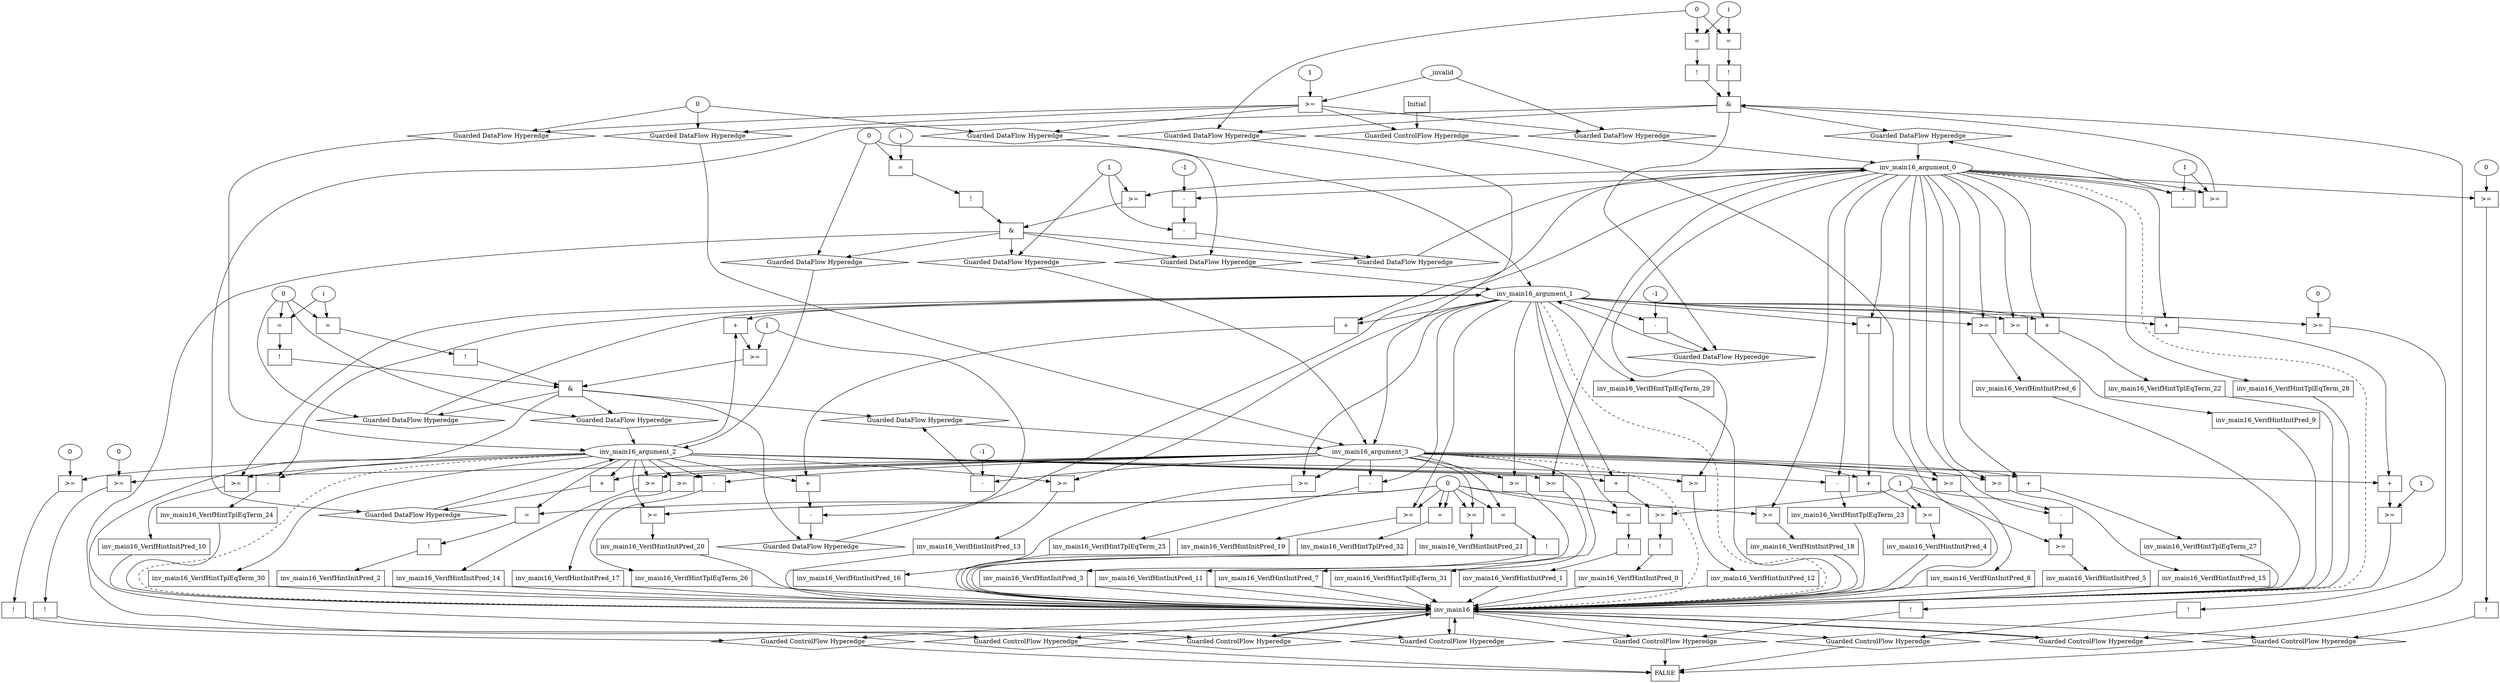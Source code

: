 digraph dag {
inv_main16 [label="inv_main16" shape="rect"];
FALSE [label="FALSE" shape="rect"];
Initial [label="Initial" shape="rect"];
ControlFowHyperEdge_0 [label="Guarded ControlFlow Hyperedge" shape="diamond"];
Initial -> ControlFowHyperEdge_0[label=""]
ControlFowHyperEdge_0 -> inv_main16[label=""]
ControlFowHyperEdge_1 [label="Guarded ControlFlow Hyperedge" shape="diamond"];
inv_main16 -> ControlFowHyperEdge_1[label=""]
ControlFowHyperEdge_1 -> inv_main16[label=""]
ControlFowHyperEdge_2 [label="Guarded ControlFlow Hyperedge" shape="diamond"];
inv_main16 -> ControlFowHyperEdge_2[label=""]
ControlFowHyperEdge_2 -> inv_main16[label=""]
ControlFowHyperEdge_3 [label="Guarded ControlFlow Hyperedge" shape="diamond"];
inv_main16 -> ControlFowHyperEdge_3[label=""]
ControlFowHyperEdge_3 -> inv_main16[label=""]
ControlFowHyperEdge_4 [label="Guarded ControlFlow Hyperedge" shape="diamond"];
inv_main16 -> ControlFowHyperEdge_4[label=""]
ControlFowHyperEdge_4 -> FALSE[label=""]
ControlFowHyperEdge_5 [label="Guarded ControlFlow Hyperedge" shape="diamond"];
inv_main16 -> ControlFowHyperEdge_5[label=""]
ControlFowHyperEdge_5 -> FALSE[label=""]
ControlFowHyperEdge_6 [label="Guarded ControlFlow Hyperedge" shape="diamond"];
inv_main16 -> ControlFowHyperEdge_6[label=""]
ControlFowHyperEdge_6 -> FALSE[label=""]
ControlFowHyperEdge_7 [label="Guarded ControlFlow Hyperedge" shape="diamond"];
inv_main16 -> ControlFowHyperEdge_7[label=""]
ControlFowHyperEdge_7 -> FALSE[label=""]
ControlFowHyperEdge_8 [label="Guarded ControlFlow Hyperedge" shape="diamond"];
inv_main16 -> ControlFowHyperEdge_8[label=""]
ControlFowHyperEdge_8 -> FALSE[label=""]
inv_main16_argument_0 [label="inv_main16_argument_0" shape="oval"];
inv_main16_argument_0 -> inv_main16[label="" style="dashed"]
inv_main16_argument_1 [label="inv_main16_argument_1" shape="oval"];
inv_main16_argument_1 -> inv_main16[label="" style="dashed"]
inv_main16_argument_2 [label="inv_main16_argument_2" shape="oval"];
inv_main16_argument_2 -> inv_main16[label="" style="dashed"]
inv_main16_argument_3 [label="inv_main16_argument_3" shape="oval"];
inv_main16_argument_3 -> inv_main16[label="" style="dashed"]

xxxinv_main16___Initial_0xxxguard_0_node_0 [label=">=" shape="rect"];
xxxinv_main16___Initial_0xxxguard_0_node_2 [label="1"];
xxxinv_main16___Initial_0xxxdataFlow_0_node_0->xxxinv_main16___Initial_0xxxguard_0_node_0
xxxinv_main16___Initial_0xxxguard_0_node_2->xxxinv_main16___Initial_0xxxguard_0_node_0

xxxinv_main16___Initial_0xxxguard_0_node_0->ControlFowHyperEdge_0 [label=""];
xxxinv_main16___Initial_0xxxdataFlow_0_node_0 [label="_invalid"];

xxxinv_main16___Initial_0xxxdataFlow_0_node_0->DataFowHyperEdge_0_inv_main16_argument_0 [label=""];
xxxinv_main16___Initial_0xxxdataFlow1_node_0 [label="0"];

xxxinv_main16___Initial_0xxxdataFlow1_node_0->DataFowHyperEdge_0_inv_main16_argument_1 [label=""];

xxxinv_main16___Initial_0xxxdataFlow1_node_0->DataFowHyperEdge_0_inv_main16_argument_2 [label=""];

xxxinv_main16___Initial_0xxxdataFlow1_node_0->DataFowHyperEdge_0_inv_main16_argument_3 [label=""];
xxxinv_main16___inv_main16_1xxx_and [label="&" shape="rect"];
xxxinv_main16___inv_main16_1xxxguard_0_node_0 [label=">=" shape="rect"];
inv_main16_argument_0->xxxinv_main16___inv_main16_1xxxguard_0_node_0
xxxinv_main16___inv_main16_1xxxdataFlow_0_node_2->xxxinv_main16___inv_main16_1xxxguard_0_node_0

xxxinv_main16___inv_main16_1xxxguard_0_node_0->xxxinv_main16___inv_main16_1xxx_and [label=""];
xxxinv_main16___inv_main16_1xxxguard1_node_0 [label="!" shape="rect"];
xxxinv_main16___inv_main16_1xxxguard1_node_1 [label="=" shape="rect"];
xxxinv_main16___inv_main16_1xxxguard1_node_2 [label="i"];
xxxinv_main16___inv_main16_1xxxguard1_node_1->xxxinv_main16___inv_main16_1xxxguard1_node_0
xxxinv_main16___inv_main16_1xxxguard1_node_2->xxxinv_main16___inv_main16_1xxxguard1_node_1
xxxinv_main16___inv_main16_1xxxdataFlow3_node_0->xxxinv_main16___inv_main16_1xxxguard1_node_1

xxxinv_main16___inv_main16_1xxxguard1_node_0->xxxinv_main16___inv_main16_1xxx_and [label=""];
xxxinv_main16___inv_main16_1xxxguard2_node_0 [label="!" shape="rect"];
xxxinv_main16___inv_main16_1xxxguard2_node_1 [label="=" shape="rect"];
xxxinv_main16___inv_main16_1xxxguard2_node_1->xxxinv_main16___inv_main16_1xxxguard2_node_0
xxxinv_main16___inv_main16_1xxxguard1_node_2->xxxinv_main16___inv_main16_1xxxguard2_node_1
xxxinv_main16___inv_main16_1xxxdataFlow3_node_0->xxxinv_main16___inv_main16_1xxxguard2_node_1

xxxinv_main16___inv_main16_1xxxguard2_node_0->xxxinv_main16___inv_main16_1xxx_and [label=""];
xxxinv_main16___inv_main16_1xxx_and->ControlFowHyperEdge_1 [label=""];
xxxinv_main16___inv_main16_1xxxdataFlow_0_node_0 [label="-" shape="rect"];
xxxinv_main16___inv_main16_1xxxdataFlow_0_node_2 [label="1"];
inv_main16_argument_0->xxxinv_main16___inv_main16_1xxxdataFlow_0_node_0
xxxinv_main16___inv_main16_1xxxdataFlow_0_node_2->xxxinv_main16___inv_main16_1xxxdataFlow_0_node_0

xxxinv_main16___inv_main16_1xxxdataFlow_0_node_0->DataFowHyperEdge_1_inv_main16_argument_0 [label=""];
xxxinv_main16___inv_main16_1xxxdataFlow1_node_0 [label="-" shape="rect"];
xxxinv_main16___inv_main16_1xxxdataFlow1_node_2 [label="-1"];
inv_main16_argument_1->xxxinv_main16___inv_main16_1xxxdataFlow1_node_0
xxxinv_main16___inv_main16_1xxxdataFlow1_node_2->xxxinv_main16___inv_main16_1xxxdataFlow1_node_0

xxxinv_main16___inv_main16_1xxxdataFlow1_node_0->DataFowHyperEdge_1_inv_main16_argument_1 [label=""];
xxxinv_main16___inv_main16_1xxxdataFlow2_node_0 [label="+" shape="rect"];
inv_main16_argument_2->xxxinv_main16___inv_main16_1xxxdataFlow2_node_0
inv_main16_argument_3->xxxinv_main16___inv_main16_1xxxdataFlow2_node_0

xxxinv_main16___inv_main16_1xxxdataFlow2_node_0->DataFowHyperEdge_1_inv_main16_argument_2 [label=""];
xxxinv_main16___inv_main16_1xxxdataFlow3_node_0 [label="0"];

xxxinv_main16___inv_main16_1xxxdataFlow3_node_0->DataFowHyperEdge_1_inv_main16_argument_3 [label=""];
xxxinv_main16___inv_main16_2xxx_and [label="&" shape="rect"];
xxxinv_main16___inv_main16_2xxxguard_0_node_0 [label=">=" shape="rect"];
xxxinv_main16___inv_main16_2xxxguard_0_node_1 [label="+" shape="rect"];
xxxinv_main16___inv_main16_2xxxguard_0_node_1->xxxinv_main16___inv_main16_2xxxguard_0_node_0
xxxinv_main16___inv_main16_2xxxdataFlow_0_node_6->xxxinv_main16___inv_main16_2xxxguard_0_node_0
inv_main16_argument_2->xxxinv_main16___inv_main16_2xxxguard_0_node_1
inv_main16_argument_1->xxxinv_main16___inv_main16_2xxxguard_0_node_1

xxxinv_main16___inv_main16_2xxxguard_0_node_0->xxxinv_main16___inv_main16_2xxx_and [label=""];
xxxinv_main16___inv_main16_2xxxguard1_node_0 [label="!" shape="rect"];
xxxinv_main16___inv_main16_2xxxguard1_node_1 [label="=" shape="rect"];
xxxinv_main16___inv_main16_2xxxguard1_node_2 [label="i"];
xxxinv_main16___inv_main16_2xxxguard1_node_1->xxxinv_main16___inv_main16_2xxxguard1_node_0
xxxinv_main16___inv_main16_2xxxguard1_node_2->xxxinv_main16___inv_main16_2xxxguard1_node_1
xxxinv_main16___inv_main16_2xxxdataFlow1_node_0->xxxinv_main16___inv_main16_2xxxguard1_node_1

xxxinv_main16___inv_main16_2xxxguard1_node_0->xxxinv_main16___inv_main16_2xxx_and [label=""];
xxxinv_main16___inv_main16_2xxxguard2_node_0 [label="!" shape="rect"];
xxxinv_main16___inv_main16_2xxxguard2_node_1 [label="=" shape="rect"];
xxxinv_main16___inv_main16_2xxxguard2_node_1->xxxinv_main16___inv_main16_2xxxguard2_node_0
xxxinv_main16___inv_main16_2xxxguard1_node_2->xxxinv_main16___inv_main16_2xxxguard2_node_1
xxxinv_main16___inv_main16_2xxxdataFlow1_node_0->xxxinv_main16___inv_main16_2xxxguard2_node_1

xxxinv_main16___inv_main16_2xxxguard2_node_0->xxxinv_main16___inv_main16_2xxx_and [label=""];
xxxinv_main16___inv_main16_2xxx_and->ControlFowHyperEdge_2 [label=""];
xxxinv_main16___inv_main16_2xxxdataFlow_0_node_0 [label="-" shape="rect"];
xxxinv_main16___inv_main16_2xxxdataFlow_0_node_1 [label="+" shape="rect"];
xxxinv_main16___inv_main16_2xxxdataFlow_0_node_2 [label="+" shape="rect"];
xxxinv_main16___inv_main16_2xxxdataFlow_0_node_6 [label="1"];
xxxinv_main16___inv_main16_2xxxdataFlow_0_node_1->xxxinv_main16___inv_main16_2xxxdataFlow_0_node_0
xxxinv_main16___inv_main16_2xxxdataFlow_0_node_6->xxxinv_main16___inv_main16_2xxxdataFlow_0_node_0
xxxinv_main16___inv_main16_2xxxdataFlow_0_node_2->xxxinv_main16___inv_main16_2xxxdataFlow_0_node_1
inv_main16_argument_2->xxxinv_main16___inv_main16_2xxxdataFlow_0_node_1
inv_main16_argument_0->xxxinv_main16___inv_main16_2xxxdataFlow_0_node_2
inv_main16_argument_1->xxxinv_main16___inv_main16_2xxxdataFlow_0_node_2

xxxinv_main16___inv_main16_2xxxdataFlow_0_node_0->DataFowHyperEdge_2_inv_main16_argument_0 [label=""];
xxxinv_main16___inv_main16_2xxxdataFlow1_node_0 [label="0"];

xxxinv_main16___inv_main16_2xxxdataFlow1_node_0->DataFowHyperEdge_2_inv_main16_argument_1 [label=""];

xxxinv_main16___inv_main16_2xxxdataFlow1_node_0->DataFowHyperEdge_2_inv_main16_argument_2 [label=""];
xxxinv_main16___inv_main16_2xxxdataFlow3_node_0 [label="-" shape="rect"];
xxxinv_main16___inv_main16_2xxxdataFlow3_node_2 [label="-1"];
inv_main16_argument_3->xxxinv_main16___inv_main16_2xxxdataFlow3_node_0
xxxinv_main16___inv_main16_2xxxdataFlow3_node_2->xxxinv_main16___inv_main16_2xxxdataFlow3_node_0

xxxinv_main16___inv_main16_2xxxdataFlow3_node_0->DataFowHyperEdge_2_inv_main16_argument_3 [label=""];
xxxinv_main16___inv_main16_3xxx_and [label="&" shape="rect"];
xxxinv_main16___inv_main16_3xxxguard_0_node_0 [label=">=" shape="rect"];
inv_main16_argument_0->xxxinv_main16___inv_main16_3xxxguard_0_node_0
xxxinv_main16___inv_main16_3xxxdataFlow_0_node_4->xxxinv_main16___inv_main16_3xxxguard_0_node_0

xxxinv_main16___inv_main16_3xxxguard_0_node_0->xxxinv_main16___inv_main16_3xxx_and [label=""];
xxxinv_main16___inv_main16_3xxxguard1_node_0 [label="!" shape="rect"];
xxxinv_main16___inv_main16_3xxxguard1_node_1 [label="=" shape="rect"];
xxxinv_main16___inv_main16_3xxxguard1_node_2 [label="i"];
xxxinv_main16___inv_main16_3xxxguard1_node_1->xxxinv_main16___inv_main16_3xxxguard1_node_0
xxxinv_main16___inv_main16_3xxxguard1_node_2->xxxinv_main16___inv_main16_3xxxguard1_node_1
xxxinv_main16___inv_main16_3xxxdataFlow1_node_0->xxxinv_main16___inv_main16_3xxxguard1_node_1

xxxinv_main16___inv_main16_3xxxguard1_node_0->xxxinv_main16___inv_main16_3xxx_and [label=""];
xxxinv_main16___inv_main16_3xxx_and->ControlFowHyperEdge_3 [label=""];
xxxinv_main16___inv_main16_3xxxdataFlow_0_node_0 [label="-" shape="rect"];
xxxinv_main16___inv_main16_3xxxdataFlow_0_node_1 [label="-" shape="rect"];
xxxinv_main16___inv_main16_3xxxdataFlow_0_node_3 [label="-1"];
xxxinv_main16___inv_main16_3xxxdataFlow_0_node_4 [label="1"];
xxxinv_main16___inv_main16_3xxxdataFlow_0_node_1->xxxinv_main16___inv_main16_3xxxdataFlow_0_node_0
xxxinv_main16___inv_main16_3xxxdataFlow_0_node_4->xxxinv_main16___inv_main16_3xxxdataFlow_0_node_0
inv_main16_argument_0->xxxinv_main16___inv_main16_3xxxdataFlow_0_node_1
xxxinv_main16___inv_main16_3xxxdataFlow_0_node_3->xxxinv_main16___inv_main16_3xxxdataFlow_0_node_1

xxxinv_main16___inv_main16_3xxxdataFlow_0_node_0->DataFowHyperEdge_3_inv_main16_argument_0 [label=""];
xxxinv_main16___inv_main16_3xxxdataFlow1_node_0 [label="0"];

xxxinv_main16___inv_main16_3xxxdataFlow1_node_0->DataFowHyperEdge_3_inv_main16_argument_1 [label=""];

xxxinv_main16___inv_main16_3xxxdataFlow1_node_0->DataFowHyperEdge_3_inv_main16_argument_2 [label=""];

xxxinv_main16___inv_main16_3xxxdataFlow_0_node_4->DataFowHyperEdge_3_inv_main16_argument_3 [label=""];
xxxFALSE___inv_main16_4xxxguard_0_node_0 [label="!" shape="rect"];
xxxFALSE___inv_main16_4xxxguard_0_node_1 [label=">=" shape="rect"];
xxxFALSE___inv_main16_4xxxguard_0_node_3 [label="0"];
xxxFALSE___inv_main16_4xxxguard_0_node_1->xxxFALSE___inv_main16_4xxxguard_0_node_0
inv_main16_argument_3->xxxFALSE___inv_main16_4xxxguard_0_node_1
xxxFALSE___inv_main16_4xxxguard_0_node_3->xxxFALSE___inv_main16_4xxxguard_0_node_1

xxxFALSE___inv_main16_4xxxguard_0_node_0->ControlFowHyperEdge_4 [label=""];
xxxFALSE___inv_main16_5xxxguard_0_node_0 [label="!" shape="rect"];
xxxFALSE___inv_main16_5xxxguard_0_node_1 [label=">=" shape="rect"];
xxxFALSE___inv_main16_5xxxguard_0_node_3 [label="0"];
xxxFALSE___inv_main16_5xxxguard_0_node_1->xxxFALSE___inv_main16_5xxxguard_0_node_0
inv_main16_argument_2->xxxFALSE___inv_main16_5xxxguard_0_node_1
xxxFALSE___inv_main16_5xxxguard_0_node_3->xxxFALSE___inv_main16_5xxxguard_0_node_1

xxxFALSE___inv_main16_5xxxguard_0_node_0->ControlFowHyperEdge_5 [label=""];
xxxFALSE___inv_main16_6xxxguard_0_node_0 [label="!" shape="rect"];
xxxFALSE___inv_main16_6xxxguard_0_node_1 [label=">=" shape="rect"];
xxxFALSE___inv_main16_6xxxguard_0_node_3 [label="0"];
xxxFALSE___inv_main16_6xxxguard_0_node_1->xxxFALSE___inv_main16_6xxxguard_0_node_0
inv_main16_argument_1->xxxFALSE___inv_main16_6xxxguard_0_node_1
xxxFALSE___inv_main16_6xxxguard_0_node_3->xxxFALSE___inv_main16_6xxxguard_0_node_1

xxxFALSE___inv_main16_6xxxguard_0_node_0->ControlFowHyperEdge_6 [label=""];
xxxFALSE___inv_main16_7xxxguard_0_node_0 [label="!" shape="rect"];
xxxFALSE___inv_main16_7xxxguard_0_node_1 [label=">=" shape="rect"];
xxxFALSE___inv_main16_7xxxguard_0_node_3 [label="0"];
xxxFALSE___inv_main16_7xxxguard_0_node_1->xxxFALSE___inv_main16_7xxxguard_0_node_0
inv_main16_argument_0->xxxFALSE___inv_main16_7xxxguard_0_node_1
xxxFALSE___inv_main16_7xxxguard_0_node_3->xxxFALSE___inv_main16_7xxxguard_0_node_1

xxxFALSE___inv_main16_7xxxguard_0_node_0->ControlFowHyperEdge_7 [label=""];
xxxFALSE___inv_main16_8xxxguard_0_node_0 [label="!" shape="rect"];
xxxFALSE___inv_main16_8xxxguard_0_node_1 [label=">=" shape="rect"];
xxxFALSE___inv_main16_8xxxguard_0_node_2 [label="+" shape="rect"];
xxxFALSE___inv_main16_8xxxguard_0_node_3 [label="+" shape="rect"];
xxxFALSE___inv_main16_8xxxguard_0_node_7 [label="1"];
xxxFALSE___inv_main16_8xxxguard_0_node_1->xxxFALSE___inv_main16_8xxxguard_0_node_0
xxxFALSE___inv_main16_8xxxguard_0_node_2->xxxFALSE___inv_main16_8xxxguard_0_node_1
xxxFALSE___inv_main16_8xxxguard_0_node_7->xxxFALSE___inv_main16_8xxxguard_0_node_1
xxxFALSE___inv_main16_8xxxguard_0_node_3->xxxFALSE___inv_main16_8xxxguard_0_node_2
inv_main16_argument_3->xxxFALSE___inv_main16_8xxxguard_0_node_2
inv_main16_argument_0->xxxFALSE___inv_main16_8xxxguard_0_node_3
inv_main16_argument_1->xxxFALSE___inv_main16_8xxxguard_0_node_3

xxxFALSE___inv_main16_8xxxguard_0_node_0->ControlFowHyperEdge_8 [label=""];
DataFowHyperEdge_0_inv_main16_argument_0 [label="Guarded DataFlow Hyperedge" shape="diamond"];
DataFowHyperEdge_0_inv_main16_argument_0 -> inv_main16_argument_0[label=""]
xxxinv_main16___Initial_0xxxguard_0_node_0 -> DataFowHyperEdge_0_inv_main16_argument_0[label=""]
DataFowHyperEdge_0_inv_main16_argument_1 [label="Guarded DataFlow Hyperedge" shape="diamond"];
DataFowHyperEdge_0_inv_main16_argument_1 -> inv_main16_argument_1[label=""]
xxxinv_main16___Initial_0xxxguard_0_node_0 -> DataFowHyperEdge_0_inv_main16_argument_1[label=""]
DataFowHyperEdge_0_inv_main16_argument_2 [label="Guarded DataFlow Hyperedge" shape="diamond"];
DataFowHyperEdge_0_inv_main16_argument_2 -> inv_main16_argument_2[label=""]
xxxinv_main16___Initial_0xxxguard_0_node_0 -> DataFowHyperEdge_0_inv_main16_argument_2[label=""]
DataFowHyperEdge_0_inv_main16_argument_3 [label="Guarded DataFlow Hyperedge" shape="diamond"];
DataFowHyperEdge_0_inv_main16_argument_3 -> inv_main16_argument_3[label=""]
xxxinv_main16___Initial_0xxxguard_0_node_0 -> DataFowHyperEdge_0_inv_main16_argument_3[label=""]
DataFowHyperEdge_1_inv_main16_argument_0 [label="Guarded DataFlow Hyperedge" shape="diamond"];
DataFowHyperEdge_1_inv_main16_argument_0 -> inv_main16_argument_0[label=""]
xxxinv_main16___inv_main16_1xxx_and -> DataFowHyperEdge_1_inv_main16_argument_0[label=""]
DataFowHyperEdge_1_inv_main16_argument_1 [label="Guarded DataFlow Hyperedge" shape="diamond"];
DataFowHyperEdge_1_inv_main16_argument_1 -> inv_main16_argument_1[label=""]
xxxinv_main16___inv_main16_1xxx_and -> DataFowHyperEdge_1_inv_main16_argument_1[label=""]
DataFowHyperEdge_1_inv_main16_argument_2 [label="Guarded DataFlow Hyperedge" shape="diamond"];
DataFowHyperEdge_1_inv_main16_argument_2 -> inv_main16_argument_2[label=""]
xxxinv_main16___inv_main16_1xxx_and -> DataFowHyperEdge_1_inv_main16_argument_2[label=""]
DataFowHyperEdge_1_inv_main16_argument_3 [label="Guarded DataFlow Hyperedge" shape="diamond"];
DataFowHyperEdge_1_inv_main16_argument_3 -> inv_main16_argument_3[label=""]
xxxinv_main16___inv_main16_1xxx_and -> DataFowHyperEdge_1_inv_main16_argument_3[label=""]
DataFowHyperEdge_2_inv_main16_argument_0 [label="Guarded DataFlow Hyperedge" shape="diamond"];
DataFowHyperEdge_2_inv_main16_argument_0 -> inv_main16_argument_0[label=""]
xxxinv_main16___inv_main16_2xxx_and -> DataFowHyperEdge_2_inv_main16_argument_0[label=""]
DataFowHyperEdge_2_inv_main16_argument_1 [label="Guarded DataFlow Hyperedge" shape="diamond"];
DataFowHyperEdge_2_inv_main16_argument_1 -> inv_main16_argument_1[label=""]
xxxinv_main16___inv_main16_2xxx_and -> DataFowHyperEdge_2_inv_main16_argument_1[label=""]
DataFowHyperEdge_2_inv_main16_argument_2 [label="Guarded DataFlow Hyperedge" shape="diamond"];
DataFowHyperEdge_2_inv_main16_argument_2 -> inv_main16_argument_2[label=""]
xxxinv_main16___inv_main16_2xxx_and -> DataFowHyperEdge_2_inv_main16_argument_2[label=""]
DataFowHyperEdge_2_inv_main16_argument_3 [label="Guarded DataFlow Hyperedge" shape="diamond"];
DataFowHyperEdge_2_inv_main16_argument_3 -> inv_main16_argument_3[label=""]
xxxinv_main16___inv_main16_2xxx_and -> DataFowHyperEdge_2_inv_main16_argument_3[label=""]
DataFowHyperEdge_3_inv_main16_argument_0 [label="Guarded DataFlow Hyperedge" shape="diamond"];
DataFowHyperEdge_3_inv_main16_argument_0 -> inv_main16_argument_0[label=""]
xxxinv_main16___inv_main16_3xxx_and -> DataFowHyperEdge_3_inv_main16_argument_0[label=""]
DataFowHyperEdge_3_inv_main16_argument_1 [label="Guarded DataFlow Hyperedge" shape="diamond"];
DataFowHyperEdge_3_inv_main16_argument_1 -> inv_main16_argument_1[label=""]
xxxinv_main16___inv_main16_3xxx_and -> DataFowHyperEdge_3_inv_main16_argument_1[label=""]
DataFowHyperEdge_3_inv_main16_argument_2 [label="Guarded DataFlow Hyperedge" shape="diamond"];
DataFowHyperEdge_3_inv_main16_argument_2 -> inv_main16_argument_2[label=""]
xxxinv_main16___inv_main16_3xxx_and -> DataFowHyperEdge_3_inv_main16_argument_2[label=""]
DataFowHyperEdge_3_inv_main16_argument_3 [label="Guarded DataFlow Hyperedge" shape="diamond"];
DataFowHyperEdge_3_inv_main16_argument_3 -> inv_main16_argument_3[label=""]
xxxinv_main16___inv_main16_3xxx_and -> DataFowHyperEdge_3_inv_main16_argument_3[label=""]




inv_main16_VerifHintInitPred_0 [label="inv_main16_VerifHintInitPred_0" shape="rect"];
inv_main16predicate_0_node_0 -> inv_main16_VerifHintInitPred_0[label="" ];
inv_main16_VerifHintInitPred_0 -> inv_main16[label="" ];
inv_main16predicate_0_node_0 [label="!" shape="rect"];
inv_main16predicate_0_node_1 [label=">=" shape="rect"];
inv_main16predicate_0_node_2 [label="+" shape="rect"];
inv_main16_argument_2 [label="inv_main16_argument_2"];
inv_main16_argument_1 [label="inv_main16_argument_1"];
inv_main16predicate_0_node_5 [label="1"];
inv_main16predicate_0_node_1->inv_main16predicate_0_node_0
inv_main16predicate_0_node_2->inv_main16predicate_0_node_1
inv_main16predicate_0_node_5->inv_main16predicate_0_node_1
inv_main16_argument_1->inv_main16predicate_0_node_2
inv_main16_argument_2->inv_main16predicate_0_node_2

inv_main16_VerifHintInitPred_1 [label="inv_main16_VerifHintInitPred_1" shape="rect"];
inv_main16predicate_1_node_0 -> inv_main16_VerifHintInitPred_1[label="" ];
inv_main16_VerifHintInitPred_1 -> inv_main16[label="" ];
inv_main16predicate_1_node_0 [label="!" shape="rect"];
inv_main16predicate_1_node_1 [label="=" shape="rect"];
inv_main16_argument_1 [label="inv_main16_argument_1"];
inv_main16predicate_1_node_3 [label="0"];
inv_main16predicate_1_node_1->inv_main16predicate_1_node_0
inv_main16predicate_1_node_3->inv_main16predicate_1_node_1
inv_main16_argument_1->inv_main16predicate_1_node_1

inv_main16_VerifHintInitPred_2 [label="inv_main16_VerifHintInitPred_2" shape="rect"];
inv_main16predicate_2_node_0 -> inv_main16_VerifHintInitPred_2[label="" ];
inv_main16_VerifHintInitPred_2 -> inv_main16[label="" ];
inv_main16predicate_2_node_0 [label="!" shape="rect"];
inv_main16predicate_2_node_1 [label="=" shape="rect"];
inv_main16_argument_2 [label="inv_main16_argument_2"];
inv_main16predicate_2_node_1->inv_main16predicate_2_node_0
inv_main16predicate_1_node_3->inv_main16predicate_2_node_1
inv_main16_argument_2->inv_main16predicate_2_node_1

inv_main16_VerifHintInitPred_3 [label="inv_main16_VerifHintInitPred_3" shape="rect"];
inv_main16predicate_3_node_0 -> inv_main16_VerifHintInitPred_3[label="" ];
inv_main16_VerifHintInitPred_3 -> inv_main16[label="" ];
inv_main16predicate_3_node_0 [label="!" shape="rect"];
inv_main16predicate_3_node_1 [label="=" shape="rect"];
inv_main16_argument_3 [label="inv_main16_argument_3"];
inv_main16predicate_3_node_1->inv_main16predicate_3_node_0
inv_main16predicate_1_node_3->inv_main16predicate_3_node_1
inv_main16_argument_3->inv_main16predicate_3_node_1

inv_main16_VerifHintInitPred_4 [label="inv_main16_VerifHintInitPred_4" shape="rect"];
inv_main16predicate_4_node_0 -> inv_main16_VerifHintInitPred_4[label="" ];
inv_main16_VerifHintInitPred_4 -> inv_main16[label="" ];
inv_main16predicate_4_node_0 [label=">=" shape="rect"];
inv_main16predicate_4_node_1 [label="+" shape="rect"];
inv_main16predicate_4_node_2 [label="+" shape="rect"];
inv_main16_argument_0 [label="inv_main16_argument_0"];
inv_main16_argument_1 [label="inv_main16_argument_1"];
inv_main16_argument_3 [label="inv_main16_argument_3"];
inv_main16predicate_4_node_1->inv_main16predicate_4_node_0
inv_main16predicate_0_node_5->inv_main16predicate_4_node_0
inv_main16predicate_4_node_2->inv_main16predicate_4_node_1
inv_main16_argument_3->inv_main16predicate_4_node_1
inv_main16_argument_1->inv_main16predicate_4_node_2
inv_main16_argument_0->inv_main16predicate_4_node_2

inv_main16_VerifHintInitPred_5 [label="inv_main16_VerifHintInitPred_5" shape="rect"];
inv_main16predicate_5_node_0 -> inv_main16_VerifHintInitPred_5[label="" ];
inv_main16_VerifHintInitPred_5 -> inv_main16[label="" ];
inv_main16predicate_5_node_0 [label=">=" shape="rect"];
inv_main16predicate_5_node_1 [label="-" shape="rect"];
inv_main16_argument_0 [label="inv_main16_argument_0"];
inv_main16predicate_5_node_1->inv_main16predicate_5_node_0
inv_main16predicate_0_node_5->inv_main16predicate_5_node_0
inv_main16predicate_0_node_5->inv_main16predicate_5_node_1
inv_main16_argument_0->inv_main16predicate_5_node_1

inv_main16_VerifHintInitPred_6 [label="inv_main16_VerifHintInitPred_6" shape="rect"];
inv_main16predicate_6_node_0 -> inv_main16_VerifHintInitPred_6[label="" ];
inv_main16_VerifHintInitPred_6 -> inv_main16[label="" ];
inv_main16predicate_6_node_0 [label=">=" shape="rect"];
inv_main16_argument_0 [label="inv_main16_argument_0"];
inv_main16_argument_1 [label="inv_main16_argument_1"];
inv_main16_argument_1->inv_main16predicate_6_node_0
inv_main16_argument_0->inv_main16predicate_6_node_0

inv_main16_VerifHintInitPred_7 [label="inv_main16_VerifHintInitPred_7" shape="rect"];
inv_main16predicate_7_node_0 -> inv_main16_VerifHintInitPred_7[label="" ];
inv_main16_VerifHintInitPred_7 -> inv_main16[label="" ];
inv_main16predicate_7_node_0 [label=">=" shape="rect"];
inv_main16_argument_0 [label="inv_main16_argument_0"];
inv_main16_argument_2 [label="inv_main16_argument_2"];
inv_main16_argument_2->inv_main16predicate_7_node_0
inv_main16_argument_0->inv_main16predicate_7_node_0

inv_main16_VerifHintInitPred_8 [label="inv_main16_VerifHintInitPred_8" shape="rect"];
inv_main16predicate_8_node_0 -> inv_main16_VerifHintInitPred_8[label="" ];
inv_main16_VerifHintInitPred_8 -> inv_main16[label="" ];
inv_main16predicate_8_node_0 [label=">=" shape="rect"];
inv_main16_argument_0 [label="inv_main16_argument_0"];
inv_main16_argument_3 [label="inv_main16_argument_3"];
inv_main16_argument_3->inv_main16predicate_8_node_0
inv_main16_argument_0->inv_main16predicate_8_node_0

inv_main16_VerifHintInitPred_9 [label="inv_main16_VerifHintInitPred_9" shape="rect"];
inv_main16predicate_9_node_0 -> inv_main16_VerifHintInitPred_9[label="" ];
inv_main16_VerifHintInitPred_9 -> inv_main16[label="" ];
inv_main16predicate_9_node_0 [label=">=" shape="rect"];
inv_main16_argument_1 [label="inv_main16_argument_1"];
inv_main16_argument_0 [label="inv_main16_argument_0"];
inv_main16_argument_0->inv_main16predicate_9_node_0
inv_main16_argument_1->inv_main16predicate_9_node_0

inv_main16_VerifHintInitPred_10 [label="inv_main16_VerifHintInitPred_10" shape="rect"];
inv_main16predicate_10_node_0 -> inv_main16_VerifHintInitPred_10[label="" ];
inv_main16_VerifHintInitPred_10 -> inv_main16[label="" ];
inv_main16predicate_10_node_0 [label=">=" shape="rect"];
inv_main16_argument_1 [label="inv_main16_argument_1"];
inv_main16_argument_2 [label="inv_main16_argument_2"];
inv_main16_argument_2->inv_main16predicate_10_node_0
inv_main16_argument_1->inv_main16predicate_10_node_0

inv_main16_VerifHintInitPred_11 [label="inv_main16_VerifHintInitPred_11" shape="rect"];
inv_main16predicate_11_node_0 -> inv_main16_VerifHintInitPred_11[label="" ];
inv_main16_VerifHintInitPred_11 -> inv_main16[label="" ];
inv_main16predicate_11_node_0 [label=">=" shape="rect"];
inv_main16_argument_1 [label="inv_main16_argument_1"];
inv_main16_argument_3 [label="inv_main16_argument_3"];
inv_main16_argument_3->inv_main16predicate_11_node_0
inv_main16_argument_1->inv_main16predicate_11_node_0

inv_main16_VerifHintInitPred_12 [label="inv_main16_VerifHintInitPred_12" shape="rect"];
inv_main16predicate_12_node_0 -> inv_main16_VerifHintInitPred_12[label="" ];
inv_main16_VerifHintInitPred_12 -> inv_main16[label="" ];
inv_main16predicate_12_node_0 [label=">=" shape="rect"];
inv_main16_argument_2 [label="inv_main16_argument_2"];
inv_main16_argument_0 [label="inv_main16_argument_0"];
inv_main16_argument_0->inv_main16predicate_12_node_0
inv_main16_argument_2->inv_main16predicate_12_node_0

inv_main16_VerifHintInitPred_13 [label="inv_main16_VerifHintInitPred_13" shape="rect"];
inv_main16predicate_13_node_0 -> inv_main16_VerifHintInitPred_13[label="" ];
inv_main16_VerifHintInitPred_13 -> inv_main16[label="" ];
inv_main16predicate_13_node_0 [label=">=" shape="rect"];
inv_main16_argument_2 [label="inv_main16_argument_2"];
inv_main16_argument_1 [label="inv_main16_argument_1"];
inv_main16_argument_1->inv_main16predicate_13_node_0
inv_main16_argument_2->inv_main16predicate_13_node_0

inv_main16_VerifHintInitPred_14 [label="inv_main16_VerifHintInitPred_14" shape="rect"];
inv_main16predicate_14_node_0 -> inv_main16_VerifHintInitPred_14[label="" ];
inv_main16_VerifHintInitPred_14 -> inv_main16[label="" ];
inv_main16predicate_14_node_0 [label=">=" shape="rect"];
inv_main16_argument_2 [label="inv_main16_argument_2"];
inv_main16_argument_3 [label="inv_main16_argument_3"];
inv_main16_argument_3->inv_main16predicate_14_node_0
inv_main16_argument_2->inv_main16predicate_14_node_0

inv_main16_VerifHintInitPred_15 [label="inv_main16_VerifHintInitPred_15" shape="rect"];
inv_main16predicate_15_node_0 -> inv_main16_VerifHintInitPred_15[label="" ];
inv_main16_VerifHintInitPred_15 -> inv_main16[label="" ];
inv_main16predicate_15_node_0 [label=">=" shape="rect"];
inv_main16_argument_3 [label="inv_main16_argument_3"];
inv_main16_argument_0 [label="inv_main16_argument_0"];
inv_main16_argument_0->inv_main16predicate_15_node_0
inv_main16_argument_3->inv_main16predicate_15_node_0

inv_main16_VerifHintInitPred_16 [label="inv_main16_VerifHintInitPred_16" shape="rect"];
inv_main16predicate_16_node_0 -> inv_main16_VerifHintInitPred_16[label="" ];
inv_main16_VerifHintInitPred_16 -> inv_main16[label="" ];
inv_main16predicate_16_node_0 [label=">=" shape="rect"];
inv_main16_argument_3 [label="inv_main16_argument_3"];
inv_main16_argument_1 [label="inv_main16_argument_1"];
inv_main16_argument_1->inv_main16predicate_16_node_0
inv_main16_argument_3->inv_main16predicate_16_node_0

inv_main16_VerifHintInitPred_17 [label="inv_main16_VerifHintInitPred_17" shape="rect"];
inv_main16predicate_17_node_0 -> inv_main16_VerifHintInitPred_17[label="" ];
inv_main16_VerifHintInitPred_17 -> inv_main16[label="" ];
inv_main16predicate_17_node_0 [label=">=" shape="rect"];
inv_main16_argument_3 [label="inv_main16_argument_3"];
inv_main16_argument_2 [label="inv_main16_argument_2"];
inv_main16_argument_2->inv_main16predicate_17_node_0
inv_main16_argument_3->inv_main16predicate_17_node_0

inv_main16_VerifHintInitPred_18 [label="inv_main16_VerifHintInitPred_18" shape="rect"];
inv_main16predicate_18_node_0 -> inv_main16_VerifHintInitPred_18[label="" ];
inv_main16_VerifHintInitPred_18 -> inv_main16[label="" ];
inv_main16predicate_18_node_0 [label=">=" shape="rect"];
inv_main16_argument_0 [label="inv_main16_argument_0"];
inv_main16predicate_1_node_3->inv_main16predicate_18_node_0
inv_main16_argument_0->inv_main16predicate_18_node_0

inv_main16_VerifHintInitPred_19 [label="inv_main16_VerifHintInitPred_19" shape="rect"];
inv_main16predicate_19_node_0 -> inv_main16_VerifHintInitPred_19[label="" ];
inv_main16_VerifHintInitPred_19 -> inv_main16[label="" ];
inv_main16predicate_19_node_0 [label=">=" shape="rect"];
inv_main16_argument_1 [label="inv_main16_argument_1"];
inv_main16predicate_1_node_3->inv_main16predicate_19_node_0
inv_main16_argument_1->inv_main16predicate_19_node_0

inv_main16_VerifHintInitPred_20 [label="inv_main16_VerifHintInitPred_20" shape="rect"];
inv_main16predicate_20_node_0 -> inv_main16_VerifHintInitPred_20[label="" ];
inv_main16_VerifHintInitPred_20 -> inv_main16[label="" ];
inv_main16predicate_20_node_0 [label=">=" shape="rect"];
inv_main16_argument_2 [label="inv_main16_argument_2"];
inv_main16predicate_1_node_3->inv_main16predicate_20_node_0
inv_main16_argument_2->inv_main16predicate_20_node_0

inv_main16_VerifHintInitPred_21 [label="inv_main16_VerifHintInitPred_21" shape="rect"];
inv_main16predicate_21_node_0 -> inv_main16_VerifHintInitPred_21[label="" ];
inv_main16_VerifHintInitPred_21 -> inv_main16[label="" ];
inv_main16predicate_21_node_0 [label=">=" shape="rect"];
inv_main16_argument_3 [label="inv_main16_argument_3"];
inv_main16predicate_1_node_3->inv_main16predicate_21_node_0
inv_main16_argument_3->inv_main16predicate_21_node_0

inv_main16_VerifHintTplEqTerm_22 [label="inv_main16_VerifHintTplEqTerm_22" shape="rect"];
inv_main16predicate_22_node_0 -> inv_main16_VerifHintTplEqTerm_22[label="" ];
inv_main16_VerifHintTplEqTerm_22 -> inv_main16[label="" ];
inv_main16predicate_22_node_0 [label="+" shape="rect"];
inv_main16_argument_1 [label="inv_main16_argument_1"];
inv_main16_argument_0 [label="inv_main16_argument_0"];
inv_main16_argument_0->inv_main16predicate_22_node_0
inv_main16_argument_1->inv_main16predicate_22_node_0

inv_main16_VerifHintTplEqTerm_23 [label="inv_main16_VerifHintTplEqTerm_23" shape="rect"];
inv_main16predicate_23_node_0 -> inv_main16_VerifHintTplEqTerm_23[label="" ];
inv_main16_VerifHintTplEqTerm_23 -> inv_main16[label="" ];
inv_main16predicate_23_node_0 [label="-" shape="rect"];
inv_main16_argument_2 [label="inv_main16_argument_2"];
inv_main16_argument_0 [label="inv_main16_argument_0"];
inv_main16_argument_0->inv_main16predicate_23_node_0
inv_main16_argument_2->inv_main16predicate_23_node_0

inv_main16_VerifHintTplEqTerm_24 [label="inv_main16_VerifHintTplEqTerm_24" shape="rect"];
inv_main16predicate_24_node_0 -> inv_main16_VerifHintTplEqTerm_24[label="" ];
inv_main16_VerifHintTplEqTerm_24 -> inv_main16[label="" ];
inv_main16predicate_24_node_0 [label="-" shape="rect"];
inv_main16_argument_2 [label="inv_main16_argument_2"];
inv_main16_argument_1 [label="inv_main16_argument_1"];
inv_main16_argument_1->inv_main16predicate_24_node_0
inv_main16_argument_2->inv_main16predicate_24_node_0

inv_main16_VerifHintTplEqTerm_25 [label="inv_main16_VerifHintTplEqTerm_25" shape="rect"];
inv_main16predicate_25_node_0 -> inv_main16_VerifHintTplEqTerm_25[label="" ];
inv_main16_VerifHintTplEqTerm_25 -> inv_main16[label="" ];
inv_main16predicate_25_node_0 [label="-" shape="rect"];
inv_main16_argument_3 [label="inv_main16_argument_3"];
inv_main16_argument_1 [label="inv_main16_argument_1"];
inv_main16_argument_1->inv_main16predicate_25_node_0
inv_main16_argument_3->inv_main16predicate_25_node_0

inv_main16_VerifHintTplEqTerm_26 [label="inv_main16_VerifHintTplEqTerm_26" shape="rect"];
inv_main16predicate_26_node_0 -> inv_main16_VerifHintTplEqTerm_26[label="" ];
inv_main16_VerifHintTplEqTerm_26 -> inv_main16[label="" ];
inv_main16predicate_26_node_0 [label="-" shape="rect"];
inv_main16_argument_3 [label="inv_main16_argument_3"];
inv_main16_argument_2 [label="inv_main16_argument_2"];
inv_main16_argument_2->inv_main16predicate_26_node_0
inv_main16_argument_3->inv_main16predicate_26_node_0

inv_main16_VerifHintTplEqTerm_27 [label="inv_main16_VerifHintTplEqTerm_27" shape="rect"];
inv_main16predicate_27_node_0 -> inv_main16_VerifHintTplEqTerm_27[label="" ];
inv_main16_VerifHintTplEqTerm_27 -> inv_main16[label="" ];
inv_main16predicate_27_node_0 [label="+" shape="rect"];
inv_main16_argument_3 [label="inv_main16_argument_3"];
inv_main16_argument_0 [label="inv_main16_argument_0"];
inv_main16_argument_0->inv_main16predicate_27_node_0
inv_main16_argument_3->inv_main16predicate_27_node_0

inv_main16_VerifHintTplEqTerm_28 [label="inv_main16_VerifHintTplEqTerm_28" shape="rect"];
inv_main16_argument_0 -> inv_main16_VerifHintTplEqTerm_28[label="" ];
inv_main16_VerifHintTplEqTerm_28 -> inv_main16[label="" ];
inv_main16_argument_0 [label="inv_main16_argument_0"];

inv_main16_VerifHintTplEqTerm_29 [label="inv_main16_VerifHintTplEqTerm_29" shape="rect"];
inv_main16_argument_1 -> inv_main16_VerifHintTplEqTerm_29[label="" ];
inv_main16_VerifHintTplEqTerm_29 -> inv_main16[label="" ];
inv_main16_argument_1 [label="inv_main16_argument_1"];

inv_main16_VerifHintTplEqTerm_30 [label="inv_main16_VerifHintTplEqTerm_30" shape="rect"];
inv_main16_argument_2 -> inv_main16_VerifHintTplEqTerm_30[label="" ];
inv_main16_VerifHintTplEqTerm_30 -> inv_main16[label="" ];
inv_main16_argument_2 [label="inv_main16_argument_2"];

inv_main16_VerifHintTplEqTerm_31 [label="inv_main16_VerifHintTplEqTerm_31" shape="rect"];
inv_main16_argument_3 -> inv_main16_VerifHintTplEqTerm_31[label="" ];
inv_main16_VerifHintTplEqTerm_31 -> inv_main16[label="" ];
inv_main16_argument_3 [label="inv_main16_argument_3"];

inv_main16_VerifHintTplPred_32 [label="inv_main16_VerifHintTplPred_32" shape="rect"];
inv_main16predicate_32_node_0 -> inv_main16_VerifHintTplPred_32[label="" ];
inv_main16_VerifHintTplPred_32 -> inv_main16[label="" ];
inv_main16predicate_32_node_0 [label="=" shape="rect"];
inv_main16predicate_1_node_3->inv_main16predicate_32_node_0
inv_main16predicate_1_node_3->inv_main16predicate_32_node_0

}
